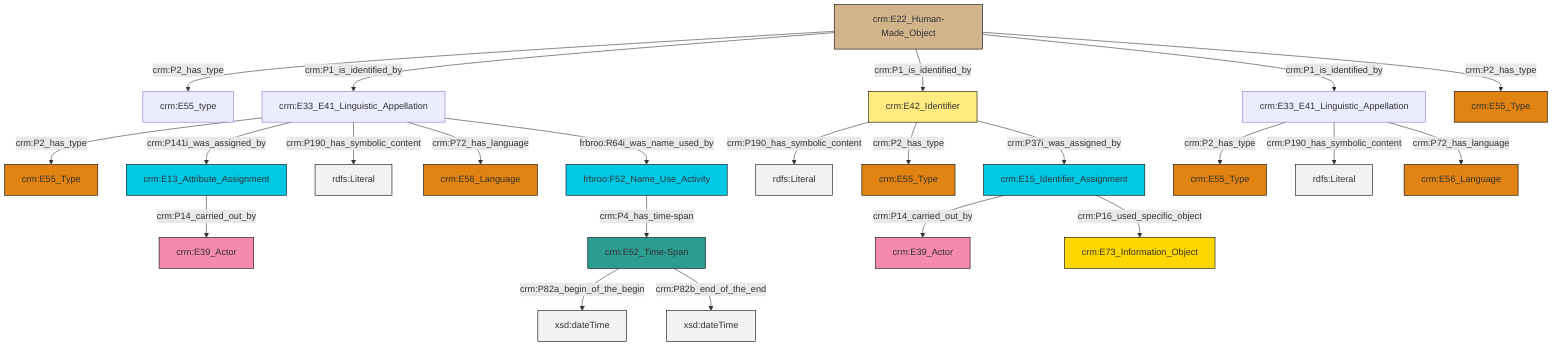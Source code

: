 graph TD
classDef Literal fill:#f2f2f2,stroke:#000000;
classDef CRM_Entity fill:#FFFFFF,stroke:#000000;
classDef Temporal_Entity fill:#00C9E6, stroke:#000000;
classDef Type fill:#E18312, stroke:#000000;
classDef Time-Span fill:#2C9C91, stroke:#000000;
classDef Appellation fill:#FFEB7F, stroke:#000000;
classDef Place fill:#008836, stroke:#000000;
classDef Persistent_Item fill:#B266B2, stroke:#000000;
classDef Conceptual_Object fill:#FFD700, stroke:#000000;
classDef Physical_Thing fill:#D2B48C, stroke:#000000;
classDef Actor fill:#f58aad, stroke:#000000;
classDef PC_Classes fill:#4ce600, stroke:#000000;
classDef Multi fill:#cccccc,stroke:#000000;

0["crm:E33_E41_Linguistic_Appellation"]:::Default -->|crm:P2_has_type| 1["crm:E55_Type"]:::Type
2["crm:E42_Identifier"]:::Appellation -->|crm:P190_has_symbolic_content| 3[rdfs:Literal]:::Literal
0["crm:E33_E41_Linguistic_Appellation"]:::Default -->|crm:P141i_was_assigned_by| 6["crm:E13_Attribute_Assignment"]:::Temporal_Entity
7["crm:E22_Human-Made_Object"]:::Physical_Thing -->|crm:P2_has_type| 8["crm:E55_type"]:::Default
2["crm:E42_Identifier"]:::Appellation -->|crm:P2_has_type| 13["crm:E55_Type"]:::Type
7["crm:E22_Human-Made_Object"]:::Physical_Thing -->|crm:P1_is_identified_by| 0["crm:E33_E41_Linguistic_Appellation"]:::Default
7["crm:E22_Human-Made_Object"]:::Physical_Thing -->|crm:P1_is_identified_by| 2["crm:E42_Identifier"]:::Appellation
6["crm:E13_Attribute_Assignment"]:::Temporal_Entity -->|crm:P14_carried_out_by| 14["crm:E39_Actor"]:::Actor
15["frbroo:F52_Name_Use_Activity"]:::Temporal_Entity -->|crm:P4_has_time-span| 11["crm:E52_Time-Span"]:::Time-Span
21["crm:E33_E41_Linguistic_Appellation"]:::Default -->|crm:P2_has_type| 17["crm:E55_Type"]:::Type
7["crm:E22_Human-Made_Object"]:::Physical_Thing -->|crm:P1_is_identified_by| 21["crm:E33_E41_Linguistic_Appellation"]:::Default
0["crm:E33_E41_Linguistic_Appellation"]:::Default -->|crm:P190_has_symbolic_content| 28[rdfs:Literal]:::Literal
2["crm:E42_Identifier"]:::Appellation -->|crm:P37i_was_assigned_by| 30["crm:E15_Identifier_Assignment"]:::Temporal_Entity
30["crm:E15_Identifier_Assignment"]:::Temporal_Entity -->|crm:P14_carried_out_by| 26["crm:E39_Actor"]:::Actor
21["crm:E33_E41_Linguistic_Appellation"]:::Default -->|crm:P190_has_symbolic_content| 32[rdfs:Literal]:::Literal
30["crm:E15_Identifier_Assignment"]:::Temporal_Entity -->|crm:P16_used_specific_object| 9["crm:E73_Information_Object"]:::Conceptual_Object
0["crm:E33_E41_Linguistic_Appellation"]:::Default -->|crm:P72_has_language| 24["crm:E56_Language"]:::Type
21["crm:E33_E41_Linguistic_Appellation"]:::Default -->|crm:P72_has_language| 4["crm:E56_Language"]:::Type
7["crm:E22_Human-Made_Object"]:::Physical_Thing -->|crm:P2_has_type| 19["crm:E55_Type"]:::Type
0["crm:E33_E41_Linguistic_Appellation"]:::Default -->|frbroo:R64i_was_name_used_by| 15["frbroo:F52_Name_Use_Activity"]:::Temporal_Entity
11["crm:E52_Time-Span"]:::Time-Span -->|crm:P82a_begin_of_the_begin| 38[xsd:dateTime]:::Literal
11["crm:E52_Time-Span"]:::Time-Span -->|crm:P82b_end_of_the_end| 41[xsd:dateTime]:::Literal